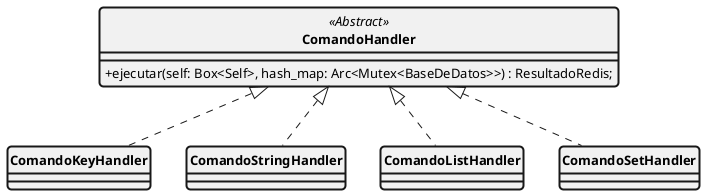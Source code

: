 @startuml
hide circle
skinparam classAttributeIconSize 0
skinparam classNameBold true
skinparam monochrome true
skinparam roundCorner 8
skinparam defaultFontSize 13
skinparam classFontStyle Bold
skinparam defaultFontName Impact

class ComandoHandler ##[bold] {
    +ejecutar(self: Box<Self>, hash_map: Arc<Mutex<BaseDeDatos>>) : ResultadoRedis;
}

class ComandoKeyHandler ##[bold] {}
class ComandoStringHandler ##[bold] {}
class ComandoListHandler ##[bold] {}
class ComandoSetHandler ##[bold] {}

ComandoHandler <<Abstract>>
ComandoHandler <|.. ComandoKeyHandler
ComandoHandler <|.. ComandoListHandler
ComandoHandler <|.. ComandoStringHandler
ComandoHandler <|.. ComandoSetHandler
@enduml
